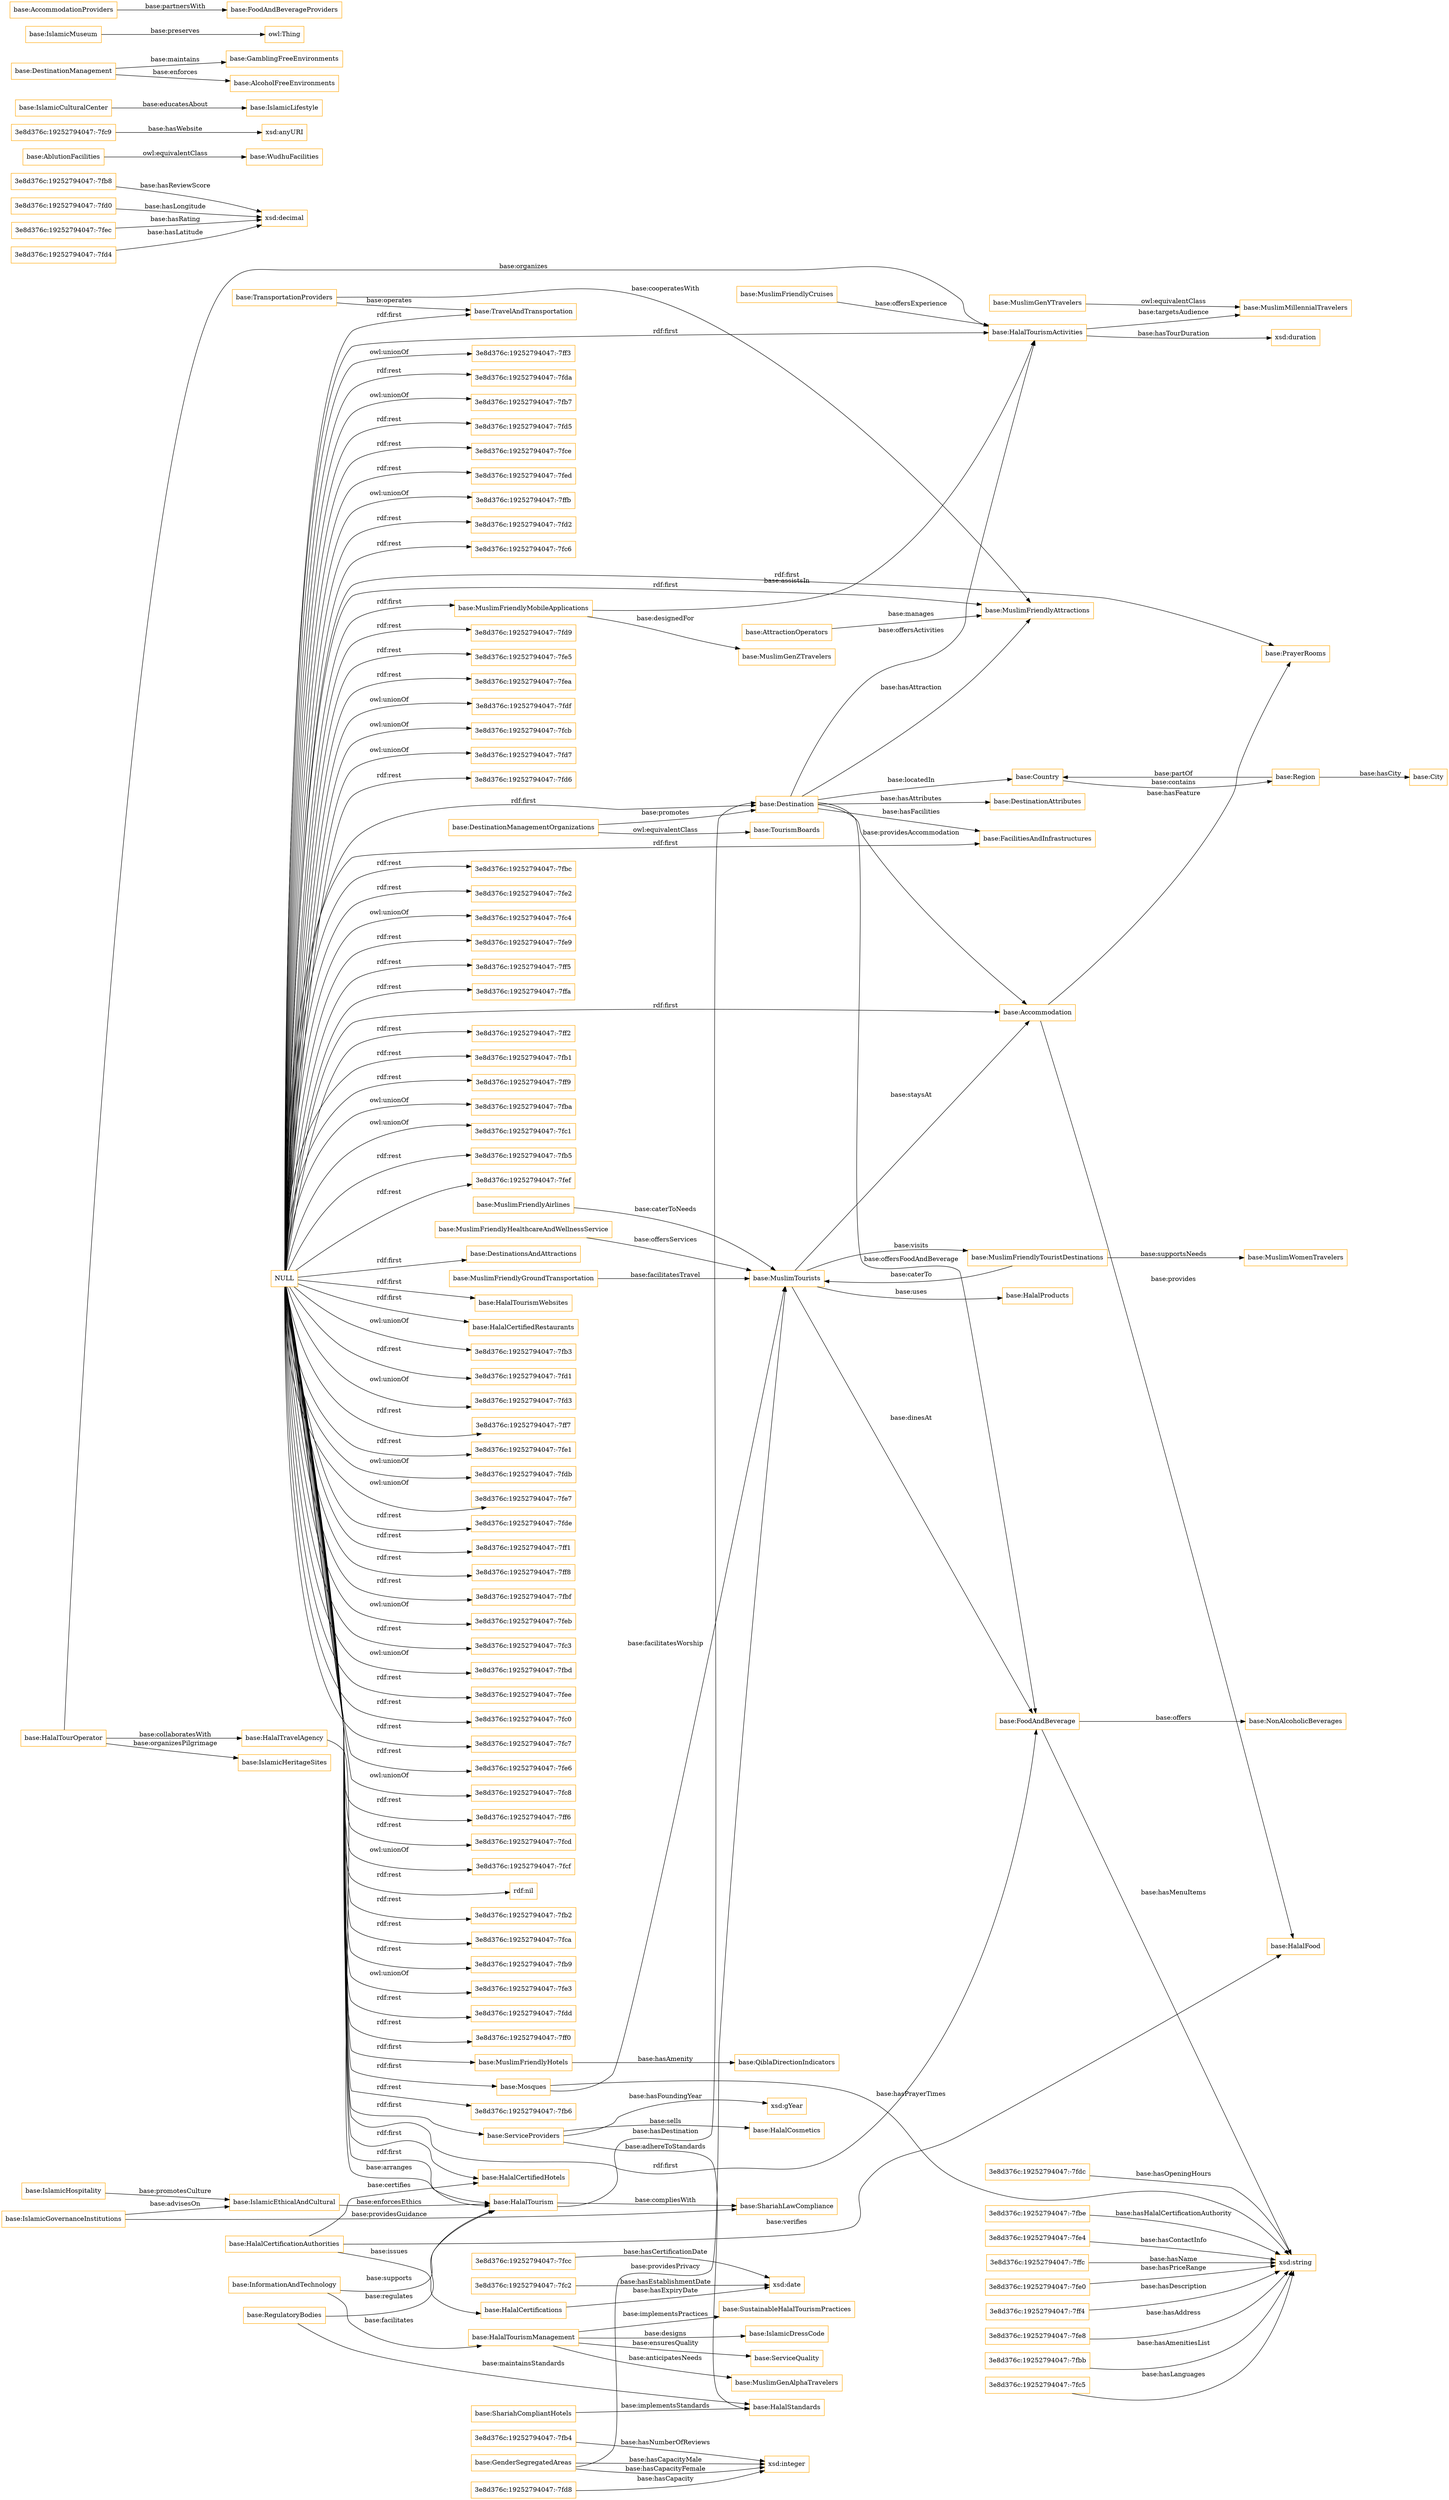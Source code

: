 digraph ar2dtool_diagram { 
rankdir=LR;
size="1501"
node [shape = rectangle, color="orange"]; "base:MuslimFriendlyCruises" "base:IslamicHeritageSites" "base:PrayerRooms" "base:Country" "base:FoodAndBeverage" "base:HalalTourismActivities" "base:MuslimMillennialTravelers" "base:MuslimGenAlphaTravelers" "base:DestinationManagementOrganizations" "3e8d376c:19252794047:-7fb8" "base:Destination" "base:DestinationsAndAttractions" "base:FacilitiesAndInfrastructures" "3e8d376c:19252794047:-7ff4" "base:SustainableHalalTourismPractices" "base:HalalFood" "base:AblutionFacilities" "3e8d376c:19252794047:-7fc2" "3e8d376c:19252794047:-7fe8" "base:Mosques" "3e8d376c:19252794047:-7fdc" "base:TourismBoards" "3e8d376c:19252794047:-7fd8" "base:MuslimFriendlyAttractions" "3e8d376c:19252794047:-7fcc" "base:MuslimFriendlyHotels" "3e8d376c:19252794047:-7fc9" "base:WudhuFacilities" "base:IslamicGovernanceInstitutions" "base:ServiceQuality" "base:IslamicEthicalAndCultural" "base:HalalCertifications" "base:InformationAndTechnology" "base:ShariahCompliantHotels" "base:HalalCertificationAuthorities" "base:MuslimWomenTravelers" "base:HalalTourOperator" "base:ShariahLawCompliance" "base:MuslimGenYTravelers" "base:MuslimFriendlyGroundTransportation" "base:HalalTravelAgency" "base:IslamicLifestyle" "base:DestinationManagement" "base:GamblingFreeEnvironments" "base:IslamicMuseum" "3e8d376c:19252794047:-7fe0" "base:City" "base:GenderSegregatedAreas" "3e8d376c:19252794047:-7fd0" "base:AttractionOperators" "base:HalalTourismWebsites" "base:QiblaDirectionIndicators" "base:MuslimFriendlyMobileApplications" "3e8d376c:19252794047:-7fec" "base:MuslimTourists" "base:DestinationAttributes" "base:MuslimFriendlyAirlines" "base:HalalTourismManagement" "base:NonAlcoholicBeverages" "base:IslamicHospitality" "base:HalalProducts" "base:AlcoholFreeEnvironments" "base:Region" "base:MuslimGenZTravelers" "3e8d376c:19252794047:-7fbe" "base:Accommodation" "base:HalalCertifiedHotels" "3e8d376c:19252794047:-7fb4" "base:MuslimFriendlyHealthcareAndWellnessService" "3e8d376c:19252794047:-7fe4" "3e8d376c:19252794047:-7fd4" "base:FoodAndBeverageProviders" "base:TransportationProviders" "base:IslamicDressCode" "base:HalalCosmetics" "3e8d376c:19252794047:-7ffc" "base:AccommodationProviders" "3e8d376c:19252794047:-7fbb" "base:MuslimFriendlyTouristDestinations" "base:HalalTourism" "base:TravelAndTransportation" "base:IslamicCulturalCenter" "base:HalalStandards" "base:HalalCertifiedRestaurants" "3e8d376c:19252794047:-7fc5" "base:ServiceProviders" "base:RegulatoryBodies" ; /*classes style*/
	"base:AblutionFacilities" -> "base:WudhuFacilities" [ label = "owl:equivalentClass" ];
	"NULL" -> "base:Accommodation" [ label = "rdf:first" ];
	"NULL" -> "3e8d376c:19252794047:-7fb3" [ label = "owl:unionOf" ];
	"NULL" -> "base:FoodAndBeverage" [ label = "rdf:first" ];
	"NULL" -> "3e8d376c:19252794047:-7fd1" [ label = "rdf:rest" ];
	"NULL" -> "base:TravelAndTransportation" [ label = "rdf:first" ];
	"NULL" -> "3e8d376c:19252794047:-7fd3" [ label = "owl:unionOf" ];
	"NULL" -> "3e8d376c:19252794047:-7ff7" [ label = "rdf:rest" ];
	"NULL" -> "base:MuslimFriendlyMobileApplications" [ label = "rdf:first" ];
	"NULL" -> "3e8d376c:19252794047:-7fe1" [ label = "rdf:rest" ];
	"NULL" -> "3e8d376c:19252794047:-7fdb" [ label = "owl:unionOf" ];
	"NULL" -> "3e8d376c:19252794047:-7fe7" [ label = "owl:unionOf" ];
	"NULL" -> "3e8d376c:19252794047:-7fde" [ label = "rdf:rest" ];
	"NULL" -> "3e8d376c:19252794047:-7ff1" [ label = "rdf:rest" ];
	"NULL" -> "3e8d376c:19252794047:-7ff8" [ label = "rdf:rest" ];
	"NULL" -> "3e8d376c:19252794047:-7fbf" [ label = "rdf:rest" ];
	"NULL" -> "3e8d376c:19252794047:-7feb" [ label = "owl:unionOf" ];
	"NULL" -> "base:HalalTourismActivities" [ label = "rdf:first" ];
	"NULL" -> "base:HalalCertifiedRestaurants" [ label = "rdf:first" ];
	"NULL" -> "3e8d376c:19252794047:-7fc3" [ label = "rdf:rest" ];
	"NULL" -> "3e8d376c:19252794047:-7fbd" [ label = "owl:unionOf" ];
	"NULL" -> "3e8d376c:19252794047:-7fee" [ label = "rdf:rest" ];
	"NULL" -> "3e8d376c:19252794047:-7fc0" [ label = "rdf:rest" ];
	"NULL" -> "3e8d376c:19252794047:-7fc7" [ label = "rdf:rest" ];
	"NULL" -> "3e8d376c:19252794047:-7fe6" [ label = "rdf:rest" ];
	"NULL" -> "3e8d376c:19252794047:-7fc8" [ label = "owl:unionOf" ];
	"NULL" -> "3e8d376c:19252794047:-7ff6" [ label = "rdf:rest" ];
	"NULL" -> "3e8d376c:19252794047:-7fcd" [ label = "rdf:rest" ];
	"NULL" -> "3e8d376c:19252794047:-7fcf" [ label = "owl:unionOf" ];
	"NULL" -> "base:FacilitiesAndInfrastructures" [ label = "rdf:first" ];
	"NULL" -> "base:Destination" [ label = "rdf:first" ];
	"NULL" -> "rdf:nil" [ label = "rdf:rest" ];
	"NULL" -> "3e8d376c:19252794047:-7fb2" [ label = "rdf:rest" ];
	"NULL" -> "3e8d376c:19252794047:-7fca" [ label = "rdf:rest" ];
	"NULL" -> "3e8d376c:19252794047:-7fb9" [ label = "rdf:rest" ];
	"NULL" -> "3e8d376c:19252794047:-7fe3" [ label = "owl:unionOf" ];
	"NULL" -> "3e8d376c:19252794047:-7fdd" [ label = "rdf:rest" ];
	"NULL" -> "3e8d376c:19252794047:-7ff0" [ label = "rdf:rest" ];
	"NULL" -> "3e8d376c:19252794047:-7fb6" [ label = "rdf:rest" ];
	"NULL" -> "3e8d376c:19252794047:-7ff3" [ label = "owl:unionOf" ];
	"NULL" -> "3e8d376c:19252794047:-7fda" [ label = "rdf:rest" ];
	"NULL" -> "3e8d376c:19252794047:-7fb7" [ label = "owl:unionOf" ];
	"NULL" -> "base:PrayerRooms" [ label = "rdf:first" ];
	"NULL" -> "3e8d376c:19252794047:-7fd5" [ label = "rdf:rest" ];
	"NULL" -> "base:HalalTourismWebsites" [ label = "rdf:first" ];
	"NULL" -> "base:MuslimFriendlyHotels" [ label = "rdf:first" ];
	"NULL" -> "3e8d376c:19252794047:-7fce" [ label = "rdf:rest" ];
	"NULL" -> "base:HalalCertifiedHotels" [ label = "rdf:first" ];
	"NULL" -> "3e8d376c:19252794047:-7fed" [ label = "rdf:rest" ];
	"NULL" -> "3e8d376c:19252794047:-7ffb" [ label = "owl:unionOf" ];
	"NULL" -> "3e8d376c:19252794047:-7fd2" [ label = "rdf:rest" ];
	"NULL" -> "3e8d376c:19252794047:-7fc6" [ label = "rdf:rest" ];
	"NULL" -> "3e8d376c:19252794047:-7fd9" [ label = "rdf:rest" ];
	"NULL" -> "base:ServiceProviders" [ label = "rdf:first" ];
	"NULL" -> "3e8d376c:19252794047:-7fe5" [ label = "rdf:rest" ];
	"NULL" -> "3e8d376c:19252794047:-7fea" [ label = "rdf:rest" ];
	"NULL" -> "3e8d376c:19252794047:-7fdf" [ label = "owl:unionOf" ];
	"NULL" -> "3e8d376c:19252794047:-7fcb" [ label = "owl:unionOf" ];
	"NULL" -> "3e8d376c:19252794047:-7fd7" [ label = "owl:unionOf" ];
	"NULL" -> "3e8d376c:19252794047:-7fd6" [ label = "rdf:rest" ];
	"NULL" -> "3e8d376c:19252794047:-7fbc" [ label = "rdf:rest" ];
	"NULL" -> "3e8d376c:19252794047:-7fe2" [ label = "rdf:rest" ];
	"NULL" -> "3e8d376c:19252794047:-7fc4" [ label = "owl:unionOf" ];
	"NULL" -> "3e8d376c:19252794047:-7fe9" [ label = "rdf:rest" ];
	"NULL" -> "base:DestinationsAndAttractions" [ label = "rdf:first" ];
	"NULL" -> "3e8d376c:19252794047:-7ff5" [ label = "rdf:rest" ];
	"NULL" -> "3e8d376c:19252794047:-7ffa" [ label = "rdf:rest" ];
	"NULL" -> "base:Mosques" [ label = "rdf:first" ];
	"NULL" -> "base:MuslimFriendlyAttractions" [ label = "rdf:first" ];
	"NULL" -> "3e8d376c:19252794047:-7ff2" [ label = "rdf:rest" ];
	"NULL" -> "3e8d376c:19252794047:-7fb1" [ label = "rdf:rest" ];
	"NULL" -> "3e8d376c:19252794047:-7ff9" [ label = "rdf:rest" ];
	"NULL" -> "3e8d376c:19252794047:-7fba" [ label = "owl:unionOf" ];
	"NULL" -> "base:HalalTourism" [ label = "rdf:first" ];
	"NULL" -> "3e8d376c:19252794047:-7fc1" [ label = "owl:unionOf" ];
	"NULL" -> "3e8d376c:19252794047:-7fb5" [ label = "rdf:rest" ];
	"NULL" -> "3e8d376c:19252794047:-7fef" [ label = "rdf:rest" ];
	"base:MuslimGenYTravelers" -> "base:MuslimMillennialTravelers" [ label = "owl:equivalentClass" ];
	"base:DestinationManagementOrganizations" -> "base:TourismBoards" [ label = "owl:equivalentClass" ];
	"base:ServiceProviders" -> "base:HalalCosmetics" [ label = "base:sells" ];
	"base:HalalTravelAgency" -> "base:HalalTourism" [ label = "base:arranges" ];
	"3e8d376c:19252794047:-7fe0" -> "xsd:string" [ label = "base:hasPriceRange" ];
	"3e8d376c:19252794047:-7ffc" -> "xsd:string" [ label = "base:hasName" ];
	"base:HalalCertificationAuthorities" -> "base:HalalCertifiedHotels" [ label = "base:certifies" ];
	"base:IslamicGovernanceInstitutions" -> "base:ShariahLawCompliance" [ label = "base:providesGuidance" ];
	"base:Destination" -> "base:HalalTourismActivities" [ label = "base:offersActivities" ];
	"base:MuslimTourists" -> "base:FoodAndBeverage" [ label = "base:dinesAt" ];
	"3e8d376c:19252794047:-7fc9" -> "xsd:anyURI" [ label = "base:hasWebsite" ];
	"3e8d376c:19252794047:-7fec" -> "xsd:decimal" [ label = "base:hasRating" ];
	"base:Mosques" -> "xsd:string" [ label = "base:hasPrayerTimes" ];
	"base:ServiceProviders" -> "base:HalalStandards" [ label = "base:adhereToStandards" ];
	"base:MuslimFriendlyMobileApplications" -> "base:HalalTourismActivities" [ label = "base:assistsIn" ];
	"3e8d376c:19252794047:-7fc5" -> "xsd:string" [ label = "base:hasLanguages" ];
	"3e8d376c:19252794047:-7ff4" -> "xsd:string" [ label = "base:hasDescription" ];
	"base:FoodAndBeverage" -> "base:NonAlcoholicBeverages" [ label = "base:offers" ];
	"base:ShariahCompliantHotels" -> "base:HalalStandards" [ label = "base:implementsStandards" ];
	"base:HalalTourismManagement" -> "base:IslamicDressCode" [ label = "base:designs" ];
	"3e8d376c:19252794047:-7fb8" -> "xsd:decimal" [ label = "base:hasReviewScore" ];
	"base:Region" -> "base:City" [ label = "base:hasCity" ];
	"base:MuslimFriendlyMobileApplications" -> "base:MuslimGenZTravelers" [ label = "base:designedFor" ];
	"3e8d376c:19252794047:-7fd8" -> "xsd:integer" [ label = "base:hasCapacity" ];
	"base:MuslimTourists" -> "base:HalalProducts" [ label = "base:uses" ];
	"base:Destination" -> "base:FoodAndBeverage" [ label = "base:offersFoodAndBeverage" ];
	"base:HalalTourismManagement" -> "base:SustainableHalalTourismPractices" [ label = "base:implementsPractices" ];
	"base:IslamicMuseum" -> "owl:Thing" [ label = "base:preserves" ];
	"3e8d376c:19252794047:-7fcc" -> "xsd:date" [ label = "base:hasCertificationDate" ];
	"base:Destination" -> "base:Accommodation" [ label = "base:providesAccommodation" ];
	"3e8d376c:19252794047:-7fd4" -> "xsd:decimal" [ label = "base:hasLatitude" ];
	"base:Accommodation" -> "base:HalalFood" [ label = "base:provides" ];
	"base:TransportationProviders" -> "base:TravelAndTransportation" [ label = "base:operates" ];
	"base:IslamicEthicalAndCultural" -> "base:HalalTourism" [ label = "base:enforcesEthics" ];
	"base:GenderSegregatedAreas" -> "xsd:integer" [ label = "base:hasCapacityMale" ];
	"base:MuslimFriendlyHotels" -> "base:QiblaDirectionIndicators" [ label = "base:hasAmenity" ];
	"base:GenderSegregatedAreas" -> "base:MuslimTourists" [ label = "base:providesPrivacy" ];
	"3e8d376c:19252794047:-7fb4" -> "xsd:integer" [ label = "base:hasNumberOfReviews" ];
	"base:Destination" -> "base:DestinationAttributes" [ label = "base:hasAttributes" ];
	"base:InformationAndTechnology" -> "base:HalalTourismManagement" [ label = "base:facilitates" ];
	"base:TransportationProviders" -> "base:MuslimFriendlyAttractions" [ label = "base:cooperatesWith" ];
	"base:HalalTourismActivities" -> "base:MuslimMillennialTravelers" [ label = "base:targetsAudience" ];
	"base:MuslimFriendlyTouristDestinations" -> "base:MuslimWomenTravelers" [ label = "base:supportsNeeds" ];
	"base:HalalTourOperator" -> "base:IslamicHeritageSites" [ label = "base:organizesPilgrimage" ];
	"base:Destination" -> "base:Country" [ label = "base:locatedIn" ];
	"base:MuslimFriendlyGroundTransportation" -> "base:MuslimTourists" [ label = "base:facilitatesTravel" ];
	"base:RegulatoryBodies" -> "base:HalalStandards" [ label = "base:maintainsStandards" ];
	"base:HalalTourismActivities" -> "xsd:duration" [ label = "base:hasTourDuration" ];
	"base:IslamicCulturalCenter" -> "base:IslamicLifestyle" [ label = "base:educatesAbout" ];
	"base:DestinationManagement" -> "base:AlcoholFreeEnvironments" [ label = "base:enforces" ];
	"3e8d376c:19252794047:-7fbe" -> "xsd:string" [ label = "base:hasHalalCertificationAuthority" ];
	"base:Mosques" -> "base:MuslimTourists" [ label = "base:facilitatesWorship" ];
	"base:Region" -> "base:Country" [ label = "base:partOf" ];
	"base:HalalCertifications" -> "xsd:date" [ label = "base:hasExpiryDate" ];
	"base:MuslimFriendlyHealthcareAndWellnessService" -> "base:MuslimTourists" [ label = "base:offersServices" ];
	"3e8d376c:19252794047:-7fbb" -> "xsd:string" [ label = "base:hasAmenitiesList" ];
	"3e8d376c:19252794047:-7fd0" -> "xsd:decimal" [ label = "base:hasLongitude" ];
	"base:AttractionOperators" -> "base:MuslimFriendlyAttractions" [ label = "base:manages" ];
	"base:Accommodation" -> "base:PrayerRooms" [ label = "base:hasFeature" ];
	"base:Destination" -> "base:FacilitiesAndInfrastructures" [ label = "base:hasFacilities" ];
	"base:DestinationManagement" -> "base:GamblingFreeEnvironments" [ label = "base:maintains" ];
	"base:MuslimFriendlyCruises" -> "base:HalalTourismActivities" [ label = "base:offersExperience" ];
	"base:ServiceProviders" -> "xsd:gYear" [ label = "base:hasFoundingYear" ];
	"base:HalalCertificationAuthorities" -> "base:HalalFood" [ label = "base:verifies" ];
	"3e8d376c:19252794047:-7fe8" -> "xsd:string" [ label = "base:hasAddress" ];
	"3e8d376c:19252794047:-7fdc" -> "xsd:string" [ label = "base:hasOpeningHours" ];
	"base:FoodAndBeverage" -> "xsd:string" [ label = "base:hasMenuItems" ];
	"base:MuslimFriendlyAirlines" -> "base:MuslimTourists" [ label = "base:caterToNeeds" ];
	"base:MuslimTourists" -> "base:MuslimFriendlyTouristDestinations" [ label = "base:visits" ];
	"base:Country" -> "base:Region" [ label = "base:contains" ];
	"base:Destination" -> "base:MuslimFriendlyAttractions" [ label = "base:hasAttraction" ];
	"base:HalalTourism" -> "base:ShariahLawCompliance" [ label = "base:compliesWith" ];
	"base:DestinationManagementOrganizations" -> "base:Destination" [ label = "base:promotes" ];
	"base:HalalTourismManagement" -> "base:MuslimGenAlphaTravelers" [ label = "base:anticipatesNeeds" ];
	"3e8d376c:19252794047:-7fc2" -> "xsd:date" [ label = "base:hasEstablishmentDate" ];
	"base:MuslimFriendlyTouristDestinations" -> "base:MuslimTourists" [ label = "base:caterTo" ];
	"base:HalalTourOperator" -> "base:HalalTourismActivities" [ label = "base:organizes" ];
	"base:IslamicGovernanceInstitutions" -> "base:IslamicEthicalAndCultural" [ label = "base:advisesOn" ];
	"base:HalalCertificationAuthorities" -> "base:HalalCertifications" [ label = "base:issues" ];
	"base:GenderSegregatedAreas" -> "xsd:integer" [ label = "base:hasCapacityFemale" ];
	"base:AccommodationProviders" -> "base:FoodAndBeverageProviders" [ label = "base:partnersWith" ];
	"base:MuslimTourists" -> "base:Accommodation" [ label = "base:staysAt" ];
	"base:InformationAndTechnology" -> "base:HalalTourism" [ label = "base:supports" ];
	"3e8d376c:19252794047:-7fe4" -> "xsd:string" [ label = "base:hasContactInfo" ];
	"base:HalalTourOperator" -> "base:HalalTravelAgency" [ label = "base:collaboratesWith" ];
	"base:IslamicHospitality" -> "base:IslamicEthicalAndCultural" [ label = "base:promotesCulture" ];
	"base:HalalTourismManagement" -> "base:ServiceQuality" [ label = "base:ensuresQuality" ];
	"base:HalalTourism" -> "base:Destination" [ label = "base:hasDestination" ];
	"base:RegulatoryBodies" -> "base:HalalTourism" [ label = "base:regulates" ];

}

